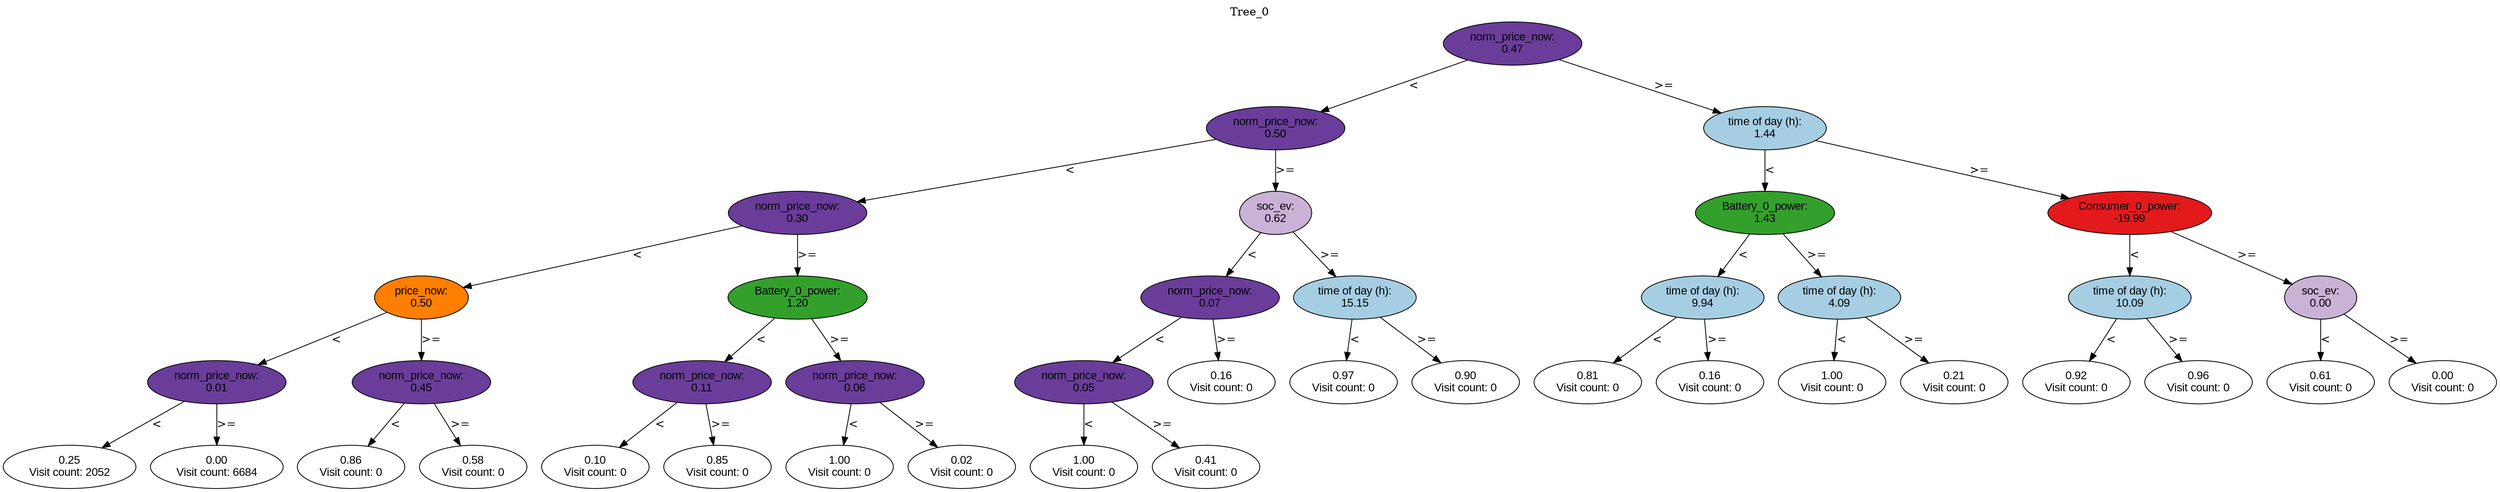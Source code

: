 digraph BST {
    node [fontname="Arial" style=filled colorscheme=paired12];
    0 [ label = "norm_price_now:
0.47" fillcolor=10];
    1 [ label = "norm_price_now:
0.50" fillcolor=10];
    2 [ label = "norm_price_now:
0.30" fillcolor=10];
    3 [ label = "price_now:
0.50" fillcolor=8];
    4 [ label = "norm_price_now:
0.01" fillcolor=10];
    5 [ label = "0.25
Visit count: 2052" fillcolor=white];
    6 [ label = "0.00
Visit count: 6684" fillcolor=white];
    7 [ label = "norm_price_now:
0.45" fillcolor=10];
    8 [ label = "0.86
Visit count: 0" fillcolor=white];
    9 [ label = "0.58
Visit count: 0" fillcolor=white];
    10 [ label = "Battery_0_power:
1.20" fillcolor=4];
    11 [ label = "norm_price_now:
0.11" fillcolor=10];
    12 [ label = "0.10
Visit count: 0" fillcolor=white];
    13 [ label = "0.85
Visit count: 0" fillcolor=white];
    14 [ label = "norm_price_now:
0.06" fillcolor=10];
    15 [ label = "1.00
Visit count: 0" fillcolor=white];
    16 [ label = "0.02
Visit count: 0" fillcolor=white];
    17 [ label = "soc_ev:
0.62" fillcolor=9];
    18 [ label = "norm_price_now:
0.07" fillcolor=10];
    19 [ label = "norm_price_now:
0.05" fillcolor=10];
    20 [ label = "1.00
Visit count: 0" fillcolor=white];
    21 [ label = "0.41
Visit count: 0" fillcolor=white];
    22 [ label = "0.16
Visit count: 0" fillcolor=white];
    23 [ label = "time of day (h):
15.15" fillcolor=1];
    24 [ label = "0.97
Visit count: 0" fillcolor=white];
    25 [ label = "0.90
Visit count: 0" fillcolor=white];
    26 [ label = "time of day (h):
1.44" fillcolor=1];
    27 [ label = "Battery_0_power:
1.43" fillcolor=4];
    28 [ label = "time of day (h):
9.94" fillcolor=1];
    29 [ label = "0.81
Visit count: 0" fillcolor=white];
    30 [ label = "0.16
Visit count: 0" fillcolor=white];
    31 [ label = "time of day (h):
4.09" fillcolor=1];
    32 [ label = "1.00
Visit count: 0" fillcolor=white];
    33 [ label = "0.21
Visit count: 0" fillcolor=white];
    34 [ label = "Consumer_0_power:
-19.99" fillcolor=6];
    35 [ label = "time of day (h):
10.09" fillcolor=1];
    36 [ label = "0.92
Visit count: 0" fillcolor=white];
    37 [ label = "0.96
Visit count: 0" fillcolor=white];
    38 [ label = "soc_ev:
0.00" fillcolor=9];
    39 [ label = "0.61
Visit count: 0" fillcolor=white];
    40 [ label = "0.00
Visit count: 0" fillcolor=white];

    0  -> 1[ label = "<"];
    0  -> 26[ label = ">="];
    1  -> 2[ label = "<"];
    1  -> 17[ label = ">="];
    2  -> 3[ label = "<"];
    2  -> 10[ label = ">="];
    3  -> 4[ label = "<"];
    3  -> 7[ label = ">="];
    4  -> 5[ label = "<"];
    4  -> 6[ label = ">="];
    7  -> 8[ label = "<"];
    7  -> 9[ label = ">="];
    10  -> 11[ label = "<"];
    10  -> 14[ label = ">="];
    11  -> 12[ label = "<"];
    11  -> 13[ label = ">="];
    14  -> 15[ label = "<"];
    14  -> 16[ label = ">="];
    17  -> 18[ label = "<"];
    17  -> 23[ label = ">="];
    18  -> 19[ label = "<"];
    18  -> 22[ label = ">="];
    19  -> 20[ label = "<"];
    19  -> 21[ label = ">="];
    23  -> 24[ label = "<"];
    23  -> 25[ label = ">="];
    26  -> 27[ label = "<"];
    26  -> 34[ label = ">="];
    27  -> 28[ label = "<"];
    27  -> 31[ label = ">="];
    28  -> 29[ label = "<"];
    28  -> 30[ label = ">="];
    31  -> 32[ label = "<"];
    31  -> 33[ label = ">="];
    34  -> 35[ label = "<"];
    34  -> 38[ label = ">="];
    35  -> 36[ label = "<"];
    35  -> 37[ label = ">="];
    38  -> 39[ label = "<"];
    38  -> 40[ label = ">="];

    labelloc="t";
    label="Tree_0";
}